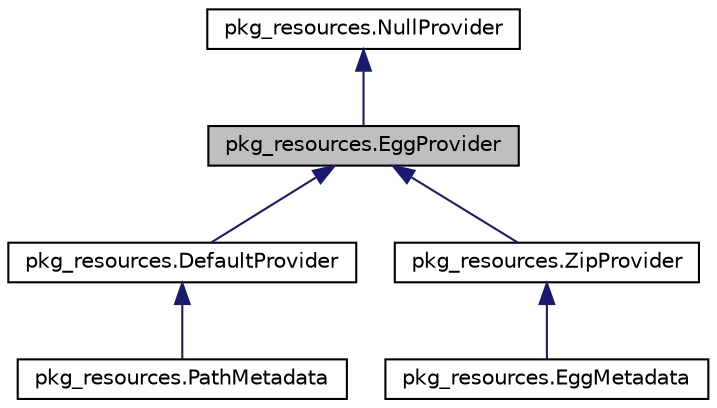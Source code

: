 digraph "pkg_resources.EggProvider"
{
 // LATEX_PDF_SIZE
  edge [fontname="Helvetica",fontsize="10",labelfontname="Helvetica",labelfontsize="10"];
  node [fontname="Helvetica",fontsize="10",shape=record];
  Node1 [label="pkg_resources.EggProvider",height=0.2,width=0.4,color="black", fillcolor="grey75", style="filled", fontcolor="black",tooltip=" "];
  Node2 -> Node1 [dir="back",color="midnightblue",fontsize="10",style="solid"];
  Node2 [label="pkg_resources.NullProvider",height=0.2,width=0.4,color="black", fillcolor="white", style="filled",URL="$classpkg__resources_1_1_null_provider.html",tooltip=" "];
  Node1 -> Node3 [dir="back",color="midnightblue",fontsize="10",style="solid"];
  Node3 [label="pkg_resources.DefaultProvider",height=0.2,width=0.4,color="black", fillcolor="white", style="filled",URL="$classpkg__resources_1_1_default_provider.html",tooltip=" "];
  Node3 -> Node4 [dir="back",color="midnightblue",fontsize="10",style="solid"];
  Node4 [label="pkg_resources.PathMetadata",height=0.2,width=0.4,color="black", fillcolor="white", style="filled",URL="$classpkg__resources_1_1_path_metadata.html",tooltip=" "];
  Node1 -> Node5 [dir="back",color="midnightblue",fontsize="10",style="solid"];
  Node5 [label="pkg_resources.ZipProvider",height=0.2,width=0.4,color="black", fillcolor="white", style="filled",URL="$classpkg__resources_1_1_zip_provider.html",tooltip=" "];
  Node5 -> Node6 [dir="back",color="midnightblue",fontsize="10",style="solid"];
  Node6 [label="pkg_resources.EggMetadata",height=0.2,width=0.4,color="black", fillcolor="white", style="filled",URL="$classpkg__resources_1_1_egg_metadata.html",tooltip=" "];
}
